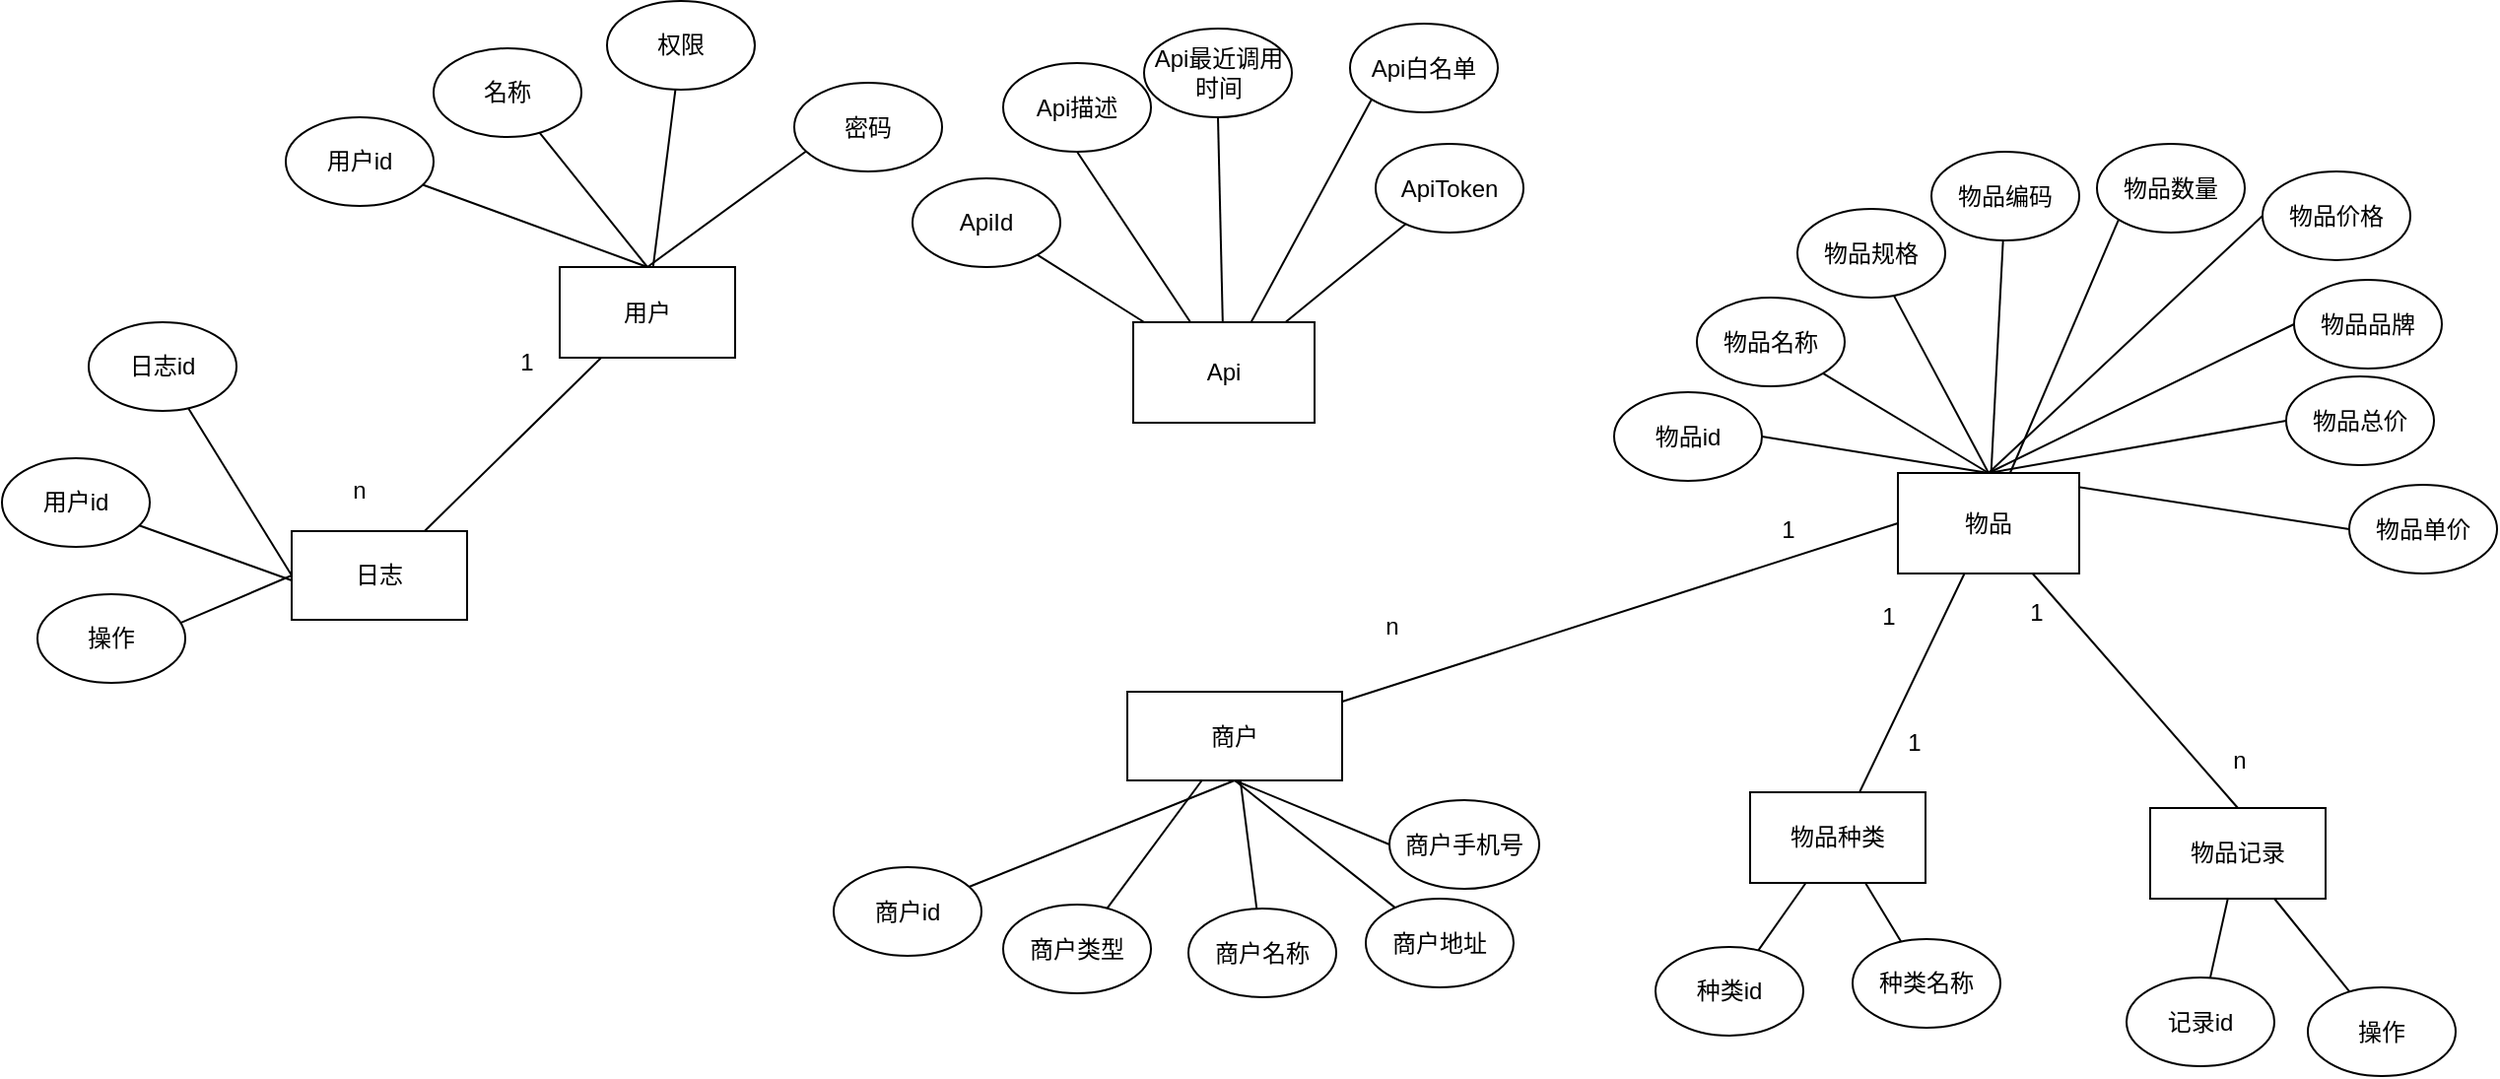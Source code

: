<mxfile version="26.0.16">
  <diagram name="第 1 页" id="D9JgrVOwK0mvOwhrmqaS">
    <mxGraphModel dx="1306" dy="498" grid="0" gridSize="10" guides="1" tooltips="1" connect="1" arrows="1" fold="1" page="0" pageScale="1" pageWidth="827" pageHeight="1169" math="0" shadow="0">
      <root>
        <mxCell id="0" />
        <mxCell id="1" parent="0" />
        <mxCell id="EDPaD9Az1uUJM7cs_bUE-3" value="用户" style="rounded=0;whiteSpace=wrap;html=1;" vertex="1" parent="1">
          <mxGeometry x="17" y="207.5" width="89" height="46" as="geometry" />
        </mxCell>
        <mxCell id="EDPaD9Az1uUJM7cs_bUE-11" style="rounded=0;orthogonalLoop=1;jettySize=auto;html=1;endArrow=none;startFill=0;entryX=0.5;entryY=0;entryDx=0;entryDy=0;" edge="1" parent="1" source="EDPaD9Az1uUJM7cs_bUE-5" target="EDPaD9Az1uUJM7cs_bUE-3">
          <mxGeometry relative="1" as="geometry" />
        </mxCell>
        <mxCell id="EDPaD9Az1uUJM7cs_bUE-5" value="用户id" style="ellipse;whiteSpace=wrap;html=1;" vertex="1" parent="1">
          <mxGeometry x="-122" y="131.5" width="75" height="45" as="geometry" />
        </mxCell>
        <mxCell id="EDPaD9Az1uUJM7cs_bUE-12" style="rounded=0;orthogonalLoop=1;jettySize=auto;html=1;entryX=0.5;entryY=0;entryDx=0;entryDy=0;endArrow=none;startFill=0;" edge="1" parent="1" source="EDPaD9Az1uUJM7cs_bUE-6" target="EDPaD9Az1uUJM7cs_bUE-3">
          <mxGeometry relative="1" as="geometry" />
        </mxCell>
        <mxCell id="EDPaD9Az1uUJM7cs_bUE-6" value="名称" style="ellipse;whiteSpace=wrap;html=1;" vertex="1" parent="1">
          <mxGeometry x="-47" y="96.5" width="75" height="45" as="geometry" />
        </mxCell>
        <mxCell id="EDPaD9Az1uUJM7cs_bUE-13" style="rounded=0;orthogonalLoop=1;jettySize=auto;html=1;endArrow=none;startFill=0;" edge="1" parent="1" source="EDPaD9Az1uUJM7cs_bUE-7" target="EDPaD9Az1uUJM7cs_bUE-3">
          <mxGeometry relative="1" as="geometry" />
        </mxCell>
        <mxCell id="EDPaD9Az1uUJM7cs_bUE-7" value="权限" style="ellipse;whiteSpace=wrap;html=1;" vertex="1" parent="1">
          <mxGeometry x="41" y="72.5" width="75" height="45" as="geometry" />
        </mxCell>
        <mxCell id="EDPaD9Az1uUJM7cs_bUE-16" style="rounded=0;orthogonalLoop=1;jettySize=auto;html=1;endArrow=none;startFill=0;entryX=0.5;entryY=0;entryDx=0;entryDy=0;" edge="1" parent="1" target="EDPaD9Az1uUJM7cs_bUE-3">
          <mxGeometry relative="1" as="geometry">
            <mxPoint x="146.661" y="145.368" as="sourcePoint" />
          </mxGeometry>
        </mxCell>
        <mxCell id="EDPaD9Az1uUJM7cs_bUE-8" value="密码" style="ellipse;whiteSpace=wrap;html=1;" vertex="1" parent="1">
          <mxGeometry x="136" y="114" width="75" height="45" as="geometry" />
        </mxCell>
        <mxCell id="EDPaD9Az1uUJM7cs_bUE-32" style="rounded=0;orthogonalLoop=1;jettySize=auto;html=1;endArrow=none;startFill=0;" edge="1" parent="1" source="EDPaD9Az1uUJM7cs_bUE-17" target="EDPaD9Az1uUJM7cs_bUE-3">
          <mxGeometry relative="1" as="geometry" />
        </mxCell>
        <mxCell id="EDPaD9Az1uUJM7cs_bUE-17" value="日志" style="rounded=0;whiteSpace=wrap;html=1;" vertex="1" parent="1">
          <mxGeometry x="-119" y="341.5" width="89" height="45" as="geometry" />
        </mxCell>
        <mxCell id="EDPaD9Az1uUJM7cs_bUE-21" style="rounded=0;orthogonalLoop=1;jettySize=auto;html=1;entryX=0;entryY=0.5;entryDx=0;entryDy=0;endArrow=none;startFill=0;" edge="1" parent="1" source="EDPaD9Az1uUJM7cs_bUE-18" target="EDPaD9Az1uUJM7cs_bUE-17">
          <mxGeometry relative="1" as="geometry" />
        </mxCell>
        <mxCell id="EDPaD9Az1uUJM7cs_bUE-18" value="日志id" style="ellipse;whiteSpace=wrap;html=1;" vertex="1" parent="1">
          <mxGeometry x="-222" y="235.5" width="75" height="45" as="geometry" />
        </mxCell>
        <mxCell id="EDPaD9Az1uUJM7cs_bUE-22" value="" style="rounded=0;orthogonalLoop=1;jettySize=auto;html=1;endArrow=none;startFill=0;" edge="1" parent="1" source="EDPaD9Az1uUJM7cs_bUE-19">
          <mxGeometry relative="1" as="geometry">
            <mxPoint x="-119" y="366.5" as="targetPoint" />
          </mxGeometry>
        </mxCell>
        <mxCell id="EDPaD9Az1uUJM7cs_bUE-19" value="用户id" style="ellipse;whiteSpace=wrap;html=1;" vertex="1" parent="1">
          <mxGeometry x="-266" y="304.5" width="75" height="45" as="geometry" />
        </mxCell>
        <mxCell id="EDPaD9Az1uUJM7cs_bUE-26" style="rounded=0;orthogonalLoop=1;jettySize=auto;html=1;entryX=0;entryY=0.5;entryDx=0;entryDy=0;endArrow=none;startFill=0;" edge="1" parent="1" target="EDPaD9Az1uUJM7cs_bUE-17">
          <mxGeometry relative="1" as="geometry">
            <mxPoint x="-175.699" y="388.166" as="sourcePoint" />
          </mxGeometry>
        </mxCell>
        <mxCell id="EDPaD9Az1uUJM7cs_bUE-20" value="操作" style="ellipse;whiteSpace=wrap;html=1;" vertex="1" parent="1">
          <mxGeometry x="-248" y="373.5" width="75" height="45" as="geometry" />
        </mxCell>
        <mxCell id="EDPaD9Az1uUJM7cs_bUE-33" value="n" style="text;html=1;align=center;verticalAlign=middle;resizable=0;points=[];autosize=1;strokeColor=none;fillColor=none;" vertex="1" parent="1">
          <mxGeometry x="-98" y="307.5" width="25" height="26" as="geometry" />
        </mxCell>
        <mxCell id="EDPaD9Az1uUJM7cs_bUE-34" value="1" style="text;html=1;align=center;verticalAlign=middle;resizable=0;points=[];autosize=1;strokeColor=none;fillColor=none;" vertex="1" parent="1">
          <mxGeometry x="-13" y="242.5" width="25" height="26" as="geometry" />
        </mxCell>
        <mxCell id="EDPaD9Az1uUJM7cs_bUE-58" value="" style="rounded=0;orthogonalLoop=1;jettySize=auto;html=1;endArrow=none;startFill=0;" edge="1" parent="1" source="EDPaD9Az1uUJM7cs_bUE-35" target="EDPaD9Az1uUJM7cs_bUE-38">
          <mxGeometry relative="1" as="geometry" />
        </mxCell>
        <mxCell id="EDPaD9Az1uUJM7cs_bUE-59" style="rounded=0;orthogonalLoop=1;jettySize=auto;html=1;endArrow=none;startFill=0;" edge="1" parent="1" source="EDPaD9Az1uUJM7cs_bUE-35" target="EDPaD9Az1uUJM7cs_bUE-37">
          <mxGeometry relative="1" as="geometry" />
        </mxCell>
        <mxCell id="EDPaD9Az1uUJM7cs_bUE-62" style="rounded=0;orthogonalLoop=1;jettySize=auto;html=1;exitX=0.5;exitY=1;exitDx=0;exitDy=0;endArrow=none;startFill=0;" edge="1" parent="1" source="EDPaD9Az1uUJM7cs_bUE-35" target="EDPaD9Az1uUJM7cs_bUE-36">
          <mxGeometry relative="1" as="geometry" />
        </mxCell>
        <mxCell id="EDPaD9Az1uUJM7cs_bUE-64" style="rounded=0;orthogonalLoop=1;jettySize=auto;html=1;entryX=0;entryY=0.5;entryDx=0;entryDy=0;exitX=0.5;exitY=1;exitDx=0;exitDy=0;endArrow=none;startFill=0;" edge="1" parent="1" source="EDPaD9Az1uUJM7cs_bUE-35" target="EDPaD9Az1uUJM7cs_bUE-55">
          <mxGeometry relative="1" as="geometry" />
        </mxCell>
        <mxCell id="EDPaD9Az1uUJM7cs_bUE-65" style="rounded=0;orthogonalLoop=1;jettySize=auto;html=1;exitX=0.5;exitY=1;exitDx=0;exitDy=0;endArrow=none;startFill=0;" edge="1" parent="1" source="EDPaD9Az1uUJM7cs_bUE-35" target="EDPaD9Az1uUJM7cs_bUE-39">
          <mxGeometry relative="1" as="geometry" />
        </mxCell>
        <mxCell id="EDPaD9Az1uUJM7cs_bUE-83" style="rounded=0;orthogonalLoop=1;jettySize=auto;html=1;entryX=0;entryY=0.5;entryDx=0;entryDy=0;endArrow=none;startFill=0;" edge="1" parent="1" source="EDPaD9Az1uUJM7cs_bUE-35" target="EDPaD9Az1uUJM7cs_bUE-50">
          <mxGeometry relative="1" as="geometry" />
        </mxCell>
        <mxCell id="EDPaD9Az1uUJM7cs_bUE-35" value="商户" style="rounded=0;whiteSpace=wrap;html=1;" vertex="1" parent="1">
          <mxGeometry x="305" y="423" width="109" height="45" as="geometry" />
        </mxCell>
        <mxCell id="EDPaD9Az1uUJM7cs_bUE-36" value="商户id" style="ellipse;whiteSpace=wrap;html=1;" vertex="1" parent="1">
          <mxGeometry x="156" y="512" width="75" height="45" as="geometry" />
        </mxCell>
        <mxCell id="EDPaD9Az1uUJM7cs_bUE-37" value="商户类型" style="ellipse;whiteSpace=wrap;html=1;" vertex="1" parent="1">
          <mxGeometry x="242" y="531" width="75" height="45" as="geometry" />
        </mxCell>
        <mxCell id="EDPaD9Az1uUJM7cs_bUE-38" value="商户名称" style="ellipse;whiteSpace=wrap;html=1;" vertex="1" parent="1">
          <mxGeometry x="336" y="533" width="75" height="45" as="geometry" />
        </mxCell>
        <mxCell id="EDPaD9Az1uUJM7cs_bUE-39" value="商户地址" style="ellipse;whiteSpace=wrap;html=1;" vertex="1" parent="1">
          <mxGeometry x="426" y="528" width="75" height="45" as="geometry" />
        </mxCell>
        <mxCell id="EDPaD9Az1uUJM7cs_bUE-48" style="rounded=0;orthogonalLoop=1;jettySize=auto;html=1;endArrow=none;startFill=0;" edge="1" parent="1" source="EDPaD9Az1uUJM7cs_bUE-44" target="EDPaD9Az1uUJM7cs_bUE-45">
          <mxGeometry relative="1" as="geometry" />
        </mxCell>
        <mxCell id="EDPaD9Az1uUJM7cs_bUE-49" style="rounded=0;orthogonalLoop=1;jettySize=auto;html=1;endArrow=none;startFill=0;" edge="1" parent="1" source="EDPaD9Az1uUJM7cs_bUE-44" target="EDPaD9Az1uUJM7cs_bUE-46">
          <mxGeometry relative="1" as="geometry" />
        </mxCell>
        <mxCell id="EDPaD9Az1uUJM7cs_bUE-84" value="" style="rounded=0;orthogonalLoop=1;jettySize=auto;html=1;endArrow=none;startFill=0;" edge="1" parent="1" source="EDPaD9Az1uUJM7cs_bUE-44" target="EDPaD9Az1uUJM7cs_bUE-50">
          <mxGeometry relative="1" as="geometry" />
        </mxCell>
        <mxCell id="EDPaD9Az1uUJM7cs_bUE-44" value="物品种类" style="rounded=0;whiteSpace=wrap;html=1;" vertex="1" parent="1">
          <mxGeometry x="621" y="474" width="89" height="46" as="geometry" />
        </mxCell>
        <mxCell id="EDPaD9Az1uUJM7cs_bUE-45" value="种类id" style="ellipse;whiteSpace=wrap;html=1;" vertex="1" parent="1">
          <mxGeometry x="573" y="552.5" width="75" height="45" as="geometry" />
        </mxCell>
        <mxCell id="EDPaD9Az1uUJM7cs_bUE-46" value="种类名称" style="ellipse;whiteSpace=wrap;html=1;" vertex="1" parent="1">
          <mxGeometry x="673" y="548.5" width="75" height="45" as="geometry" />
        </mxCell>
        <mxCell id="EDPaD9Az1uUJM7cs_bUE-72" style="rounded=0;orthogonalLoop=1;jettySize=auto;html=1;endArrow=none;startFill=0;" edge="1" parent="1" source="EDPaD9Az1uUJM7cs_bUE-50" target="EDPaD9Az1uUJM7cs_bUE-54">
          <mxGeometry relative="1" as="geometry" />
        </mxCell>
        <mxCell id="EDPaD9Az1uUJM7cs_bUE-73" style="rounded=0;orthogonalLoop=1;jettySize=auto;html=1;entryX=0;entryY=1;entryDx=0;entryDy=0;endArrow=none;startFill=0;" edge="1" parent="1" source="EDPaD9Az1uUJM7cs_bUE-50" target="EDPaD9Az1uUJM7cs_bUE-66">
          <mxGeometry relative="1" as="geometry" />
        </mxCell>
        <mxCell id="EDPaD9Az1uUJM7cs_bUE-74" style="rounded=0;orthogonalLoop=1;jettySize=auto;html=1;entryX=0;entryY=0.5;entryDx=0;entryDy=0;exitX=0.5;exitY=0;exitDx=0;exitDy=0;endArrow=none;startFill=0;" edge="1" parent="1" source="EDPaD9Az1uUJM7cs_bUE-50" target="EDPaD9Az1uUJM7cs_bUE-67">
          <mxGeometry relative="1" as="geometry" />
        </mxCell>
        <mxCell id="EDPaD9Az1uUJM7cs_bUE-75" style="rounded=0;orthogonalLoop=1;jettySize=auto;html=1;entryX=0;entryY=0.5;entryDx=0;entryDy=0;exitX=0.5;exitY=0;exitDx=0;exitDy=0;endArrow=none;startFill=0;" edge="1" parent="1" source="EDPaD9Az1uUJM7cs_bUE-50" target="EDPaD9Az1uUJM7cs_bUE-68">
          <mxGeometry relative="1" as="geometry" />
        </mxCell>
        <mxCell id="EDPaD9Az1uUJM7cs_bUE-76" style="rounded=0;orthogonalLoop=1;jettySize=auto;html=1;entryX=0;entryY=0.5;entryDx=0;entryDy=0;exitX=0.5;exitY=0;exitDx=0;exitDy=0;endArrow=none;startFill=0;" edge="1" parent="1" source="EDPaD9Az1uUJM7cs_bUE-50" target="EDPaD9Az1uUJM7cs_bUE-69">
          <mxGeometry relative="1" as="geometry" />
        </mxCell>
        <mxCell id="EDPaD9Az1uUJM7cs_bUE-77" style="rounded=0;orthogonalLoop=1;jettySize=auto;html=1;entryX=0;entryY=0.5;entryDx=0;entryDy=0;exitX=0.5;exitY=0;exitDx=0;exitDy=0;endArrow=none;startFill=0;" edge="1" parent="1" source="EDPaD9Az1uUJM7cs_bUE-50" target="EDPaD9Az1uUJM7cs_bUE-70">
          <mxGeometry relative="1" as="geometry" />
        </mxCell>
        <mxCell id="EDPaD9Az1uUJM7cs_bUE-78" style="rounded=0;orthogonalLoop=1;jettySize=auto;html=1;exitX=0.5;exitY=0;exitDx=0;exitDy=0;endArrow=none;startFill=0;" edge="1" parent="1" source="EDPaD9Az1uUJM7cs_bUE-50" target="EDPaD9Az1uUJM7cs_bUE-53">
          <mxGeometry relative="1" as="geometry" />
        </mxCell>
        <mxCell id="EDPaD9Az1uUJM7cs_bUE-79" style="rounded=0;orthogonalLoop=1;jettySize=auto;html=1;exitX=0.5;exitY=0;exitDx=0;exitDy=0;endArrow=none;startFill=0;" edge="1" parent="1" source="EDPaD9Az1uUJM7cs_bUE-50" target="EDPaD9Az1uUJM7cs_bUE-52">
          <mxGeometry relative="1" as="geometry" />
        </mxCell>
        <mxCell id="EDPaD9Az1uUJM7cs_bUE-80" style="rounded=0;orthogonalLoop=1;jettySize=auto;html=1;entryX=1;entryY=0.5;entryDx=0;entryDy=0;exitX=0.5;exitY=0;exitDx=0;exitDy=0;endArrow=none;startFill=0;" edge="1" parent="1" source="EDPaD9Az1uUJM7cs_bUE-50" target="EDPaD9Az1uUJM7cs_bUE-51">
          <mxGeometry relative="1" as="geometry" />
        </mxCell>
        <mxCell id="EDPaD9Az1uUJM7cs_bUE-97" style="rounded=0;orthogonalLoop=1;jettySize=auto;html=1;entryX=0.5;entryY=0;entryDx=0;entryDy=0;endArrow=none;startFill=0;" edge="1" parent="1" source="EDPaD9Az1uUJM7cs_bUE-50" target="EDPaD9Az1uUJM7cs_bUE-89">
          <mxGeometry relative="1" as="geometry" />
        </mxCell>
        <mxCell id="EDPaD9Az1uUJM7cs_bUE-50" value="物品" style="rounded=0;whiteSpace=wrap;html=1;" vertex="1" parent="1">
          <mxGeometry x="696" y="312" width="92" height="51" as="geometry" />
        </mxCell>
        <mxCell id="EDPaD9Az1uUJM7cs_bUE-51" value="物品id" style="ellipse;whiteSpace=wrap;html=1;" vertex="1" parent="1">
          <mxGeometry x="552" y="271" width="75" height="45" as="geometry" />
        </mxCell>
        <mxCell id="EDPaD9Az1uUJM7cs_bUE-52" value="物品名称" style="ellipse;whiteSpace=wrap;html=1;" vertex="1" parent="1">
          <mxGeometry x="594" y="223" width="75" height="45" as="geometry" />
        </mxCell>
        <mxCell id="EDPaD9Az1uUJM7cs_bUE-53" value="物品规格" style="ellipse;whiteSpace=wrap;html=1;" vertex="1" parent="1">
          <mxGeometry x="645" y="178" width="75" height="45" as="geometry" />
        </mxCell>
        <mxCell id="EDPaD9Az1uUJM7cs_bUE-54" value="物品编码" style="ellipse;whiteSpace=wrap;html=1;" vertex="1" parent="1">
          <mxGeometry x="713" y="149" width="75" height="45" as="geometry" />
        </mxCell>
        <mxCell id="EDPaD9Az1uUJM7cs_bUE-55" value="商户手机号" style="ellipse;whiteSpace=wrap;html=1;" vertex="1" parent="1">
          <mxGeometry x="438" y="478" width="76" height="45" as="geometry" />
        </mxCell>
        <mxCell id="EDPaD9Az1uUJM7cs_bUE-66" value="物品数量" style="ellipse;whiteSpace=wrap;html=1;" vertex="1" parent="1">
          <mxGeometry x="797" y="145" width="75" height="45" as="geometry" />
        </mxCell>
        <mxCell id="EDPaD9Az1uUJM7cs_bUE-67" value="物品价格" style="ellipse;whiteSpace=wrap;html=1;" vertex="1" parent="1">
          <mxGeometry x="881" y="159" width="75" height="45" as="geometry" />
        </mxCell>
        <mxCell id="EDPaD9Az1uUJM7cs_bUE-68" value="物品品牌" style="ellipse;whiteSpace=wrap;html=1;" vertex="1" parent="1">
          <mxGeometry x="897" y="214" width="75" height="45" as="geometry" />
        </mxCell>
        <mxCell id="EDPaD9Az1uUJM7cs_bUE-69" value="物品总价" style="ellipse;whiteSpace=wrap;html=1;" vertex="1" parent="1">
          <mxGeometry x="893" y="263" width="75" height="45" as="geometry" />
        </mxCell>
        <mxCell id="EDPaD9Az1uUJM7cs_bUE-70" value="物品单价" style="ellipse;whiteSpace=wrap;html=1;" vertex="1" parent="1">
          <mxGeometry x="925" y="318" width="75" height="45" as="geometry" />
        </mxCell>
        <mxCell id="EDPaD9Az1uUJM7cs_bUE-85" value="1" style="text;html=1;align=center;verticalAlign=middle;resizable=0;points=[];autosize=1;strokeColor=none;fillColor=none;" vertex="1" parent="1">
          <mxGeometry x="691" y="436" width="25" height="26" as="geometry" />
        </mxCell>
        <mxCell id="EDPaD9Az1uUJM7cs_bUE-86" value="1" style="text;html=1;align=center;verticalAlign=middle;resizable=0;points=[];autosize=1;strokeColor=none;fillColor=none;" vertex="1" parent="1">
          <mxGeometry x="678" y="372" width="25" height="26" as="geometry" />
        </mxCell>
        <mxCell id="EDPaD9Az1uUJM7cs_bUE-87" value="1" style="text;html=1;align=center;verticalAlign=middle;resizable=0;points=[];autosize=1;strokeColor=none;fillColor=none;" vertex="1" parent="1">
          <mxGeometry x="627" y="327.5" width="25" height="26" as="geometry" />
        </mxCell>
        <mxCell id="EDPaD9Az1uUJM7cs_bUE-88" value="n" style="text;html=1;align=center;verticalAlign=middle;resizable=0;points=[];autosize=1;strokeColor=none;fillColor=none;" vertex="1" parent="1">
          <mxGeometry x="426" y="377" width="25" height="26" as="geometry" />
        </mxCell>
        <mxCell id="EDPaD9Az1uUJM7cs_bUE-93" value="" style="rounded=0;orthogonalLoop=1;jettySize=auto;html=1;endArrow=none;startFill=0;" edge="1" parent="1" source="EDPaD9Az1uUJM7cs_bUE-89" target="EDPaD9Az1uUJM7cs_bUE-90">
          <mxGeometry relative="1" as="geometry" />
        </mxCell>
        <mxCell id="EDPaD9Az1uUJM7cs_bUE-94" style="rounded=0;orthogonalLoop=1;jettySize=auto;html=1;endArrow=none;startFill=0;" edge="1" parent="1" source="EDPaD9Az1uUJM7cs_bUE-89" target="EDPaD9Az1uUJM7cs_bUE-91">
          <mxGeometry relative="1" as="geometry" />
        </mxCell>
        <mxCell id="EDPaD9Az1uUJM7cs_bUE-89" value="物品记录" style="rounded=0;whiteSpace=wrap;html=1;" vertex="1" parent="1">
          <mxGeometry x="824" y="482" width="89" height="46" as="geometry" />
        </mxCell>
        <mxCell id="EDPaD9Az1uUJM7cs_bUE-90" value="记录id" style="ellipse;whiteSpace=wrap;html=1;" vertex="1" parent="1">
          <mxGeometry x="812" y="568" width="75" height="45" as="geometry" />
        </mxCell>
        <mxCell id="EDPaD9Az1uUJM7cs_bUE-91" value="操作" style="ellipse;whiteSpace=wrap;html=1;" vertex="1" parent="1">
          <mxGeometry x="904" y="573" width="75" height="45" as="geometry" />
        </mxCell>
        <mxCell id="EDPaD9Az1uUJM7cs_bUE-98" value="1" style="text;html=1;align=center;verticalAlign=middle;resizable=0;points=[];autosize=1;strokeColor=none;fillColor=none;" vertex="1" parent="1">
          <mxGeometry x="753" y="370" width="25" height="26" as="geometry" />
        </mxCell>
        <mxCell id="EDPaD9Az1uUJM7cs_bUE-99" value="n" style="text;html=1;align=center;verticalAlign=middle;resizable=0;points=[];autosize=1;strokeColor=none;fillColor=none;" vertex="1" parent="1">
          <mxGeometry x="856" y="445" width="25" height="26" as="geometry" />
        </mxCell>
        <mxCell id="EDPaD9Az1uUJM7cs_bUE-107" style="rounded=0;orthogonalLoop=1;jettySize=auto;html=1;endArrow=none;startFill=0;" edge="1" parent="1" source="EDPaD9Az1uUJM7cs_bUE-101" target="EDPaD9Az1uUJM7cs_bUE-102">
          <mxGeometry relative="1" as="geometry" />
        </mxCell>
        <mxCell id="EDPaD9Az1uUJM7cs_bUE-108" style="rounded=0;orthogonalLoop=1;jettySize=auto;html=1;entryX=0.5;entryY=1;entryDx=0;entryDy=0;endArrow=none;startFill=0;" edge="1" parent="1" source="EDPaD9Az1uUJM7cs_bUE-101" target="EDPaD9Az1uUJM7cs_bUE-103">
          <mxGeometry relative="1" as="geometry">
            <mxPoint x="319.739" y="195.391" as="targetPoint" />
          </mxGeometry>
        </mxCell>
        <mxCell id="EDPaD9Az1uUJM7cs_bUE-109" style="rounded=0;orthogonalLoop=1;jettySize=auto;html=1;entryX=0.5;entryY=1;entryDx=0;entryDy=0;endArrow=none;startFill=0;" edge="1" parent="1" source="EDPaD9Az1uUJM7cs_bUE-101" target="EDPaD9Az1uUJM7cs_bUE-104">
          <mxGeometry relative="1" as="geometry" />
        </mxCell>
        <mxCell id="EDPaD9Az1uUJM7cs_bUE-110" style="rounded=0;orthogonalLoop=1;jettySize=auto;html=1;entryX=0;entryY=1;entryDx=0;entryDy=0;endArrow=none;startFill=0;" edge="1" parent="1" source="EDPaD9Az1uUJM7cs_bUE-101" target="EDPaD9Az1uUJM7cs_bUE-105">
          <mxGeometry relative="1" as="geometry" />
        </mxCell>
        <mxCell id="EDPaD9Az1uUJM7cs_bUE-111" style="rounded=0;orthogonalLoop=1;jettySize=auto;html=1;endArrow=none;startFill=0;" edge="1" parent="1" source="EDPaD9Az1uUJM7cs_bUE-101" target="EDPaD9Az1uUJM7cs_bUE-106">
          <mxGeometry relative="1" as="geometry" />
        </mxCell>
        <mxCell id="EDPaD9Az1uUJM7cs_bUE-101" value="Api" style="rounded=0;whiteSpace=wrap;html=1;" vertex="1" parent="1">
          <mxGeometry x="308" y="235.5" width="92" height="51" as="geometry" />
        </mxCell>
        <mxCell id="EDPaD9Az1uUJM7cs_bUE-102" value="ApiId" style="ellipse;whiteSpace=wrap;html=1;" vertex="1" parent="1">
          <mxGeometry x="196" y="162.5" width="75" height="45" as="geometry" />
        </mxCell>
        <mxCell id="EDPaD9Az1uUJM7cs_bUE-103" value="Api描述" style="ellipse;whiteSpace=wrap;html=1;" vertex="1" parent="1">
          <mxGeometry x="242" y="104" width="75" height="45" as="geometry" />
        </mxCell>
        <mxCell id="EDPaD9Az1uUJM7cs_bUE-104" value="Api最近调用时间" style="ellipse;whiteSpace=wrap;html=1;" vertex="1" parent="1">
          <mxGeometry x="313.5" y="86.5" width="75" height="45" as="geometry" />
        </mxCell>
        <mxCell id="EDPaD9Az1uUJM7cs_bUE-105" value="Api白名单" style="ellipse;whiteSpace=wrap;html=1;" vertex="1" parent="1">
          <mxGeometry x="418" y="84" width="75" height="45" as="geometry" />
        </mxCell>
        <mxCell id="EDPaD9Az1uUJM7cs_bUE-106" value="ApiToken" style="ellipse;whiteSpace=wrap;html=1;" vertex="1" parent="1">
          <mxGeometry x="431" y="145" width="75" height="45" as="geometry" />
        </mxCell>
      </root>
    </mxGraphModel>
  </diagram>
</mxfile>
